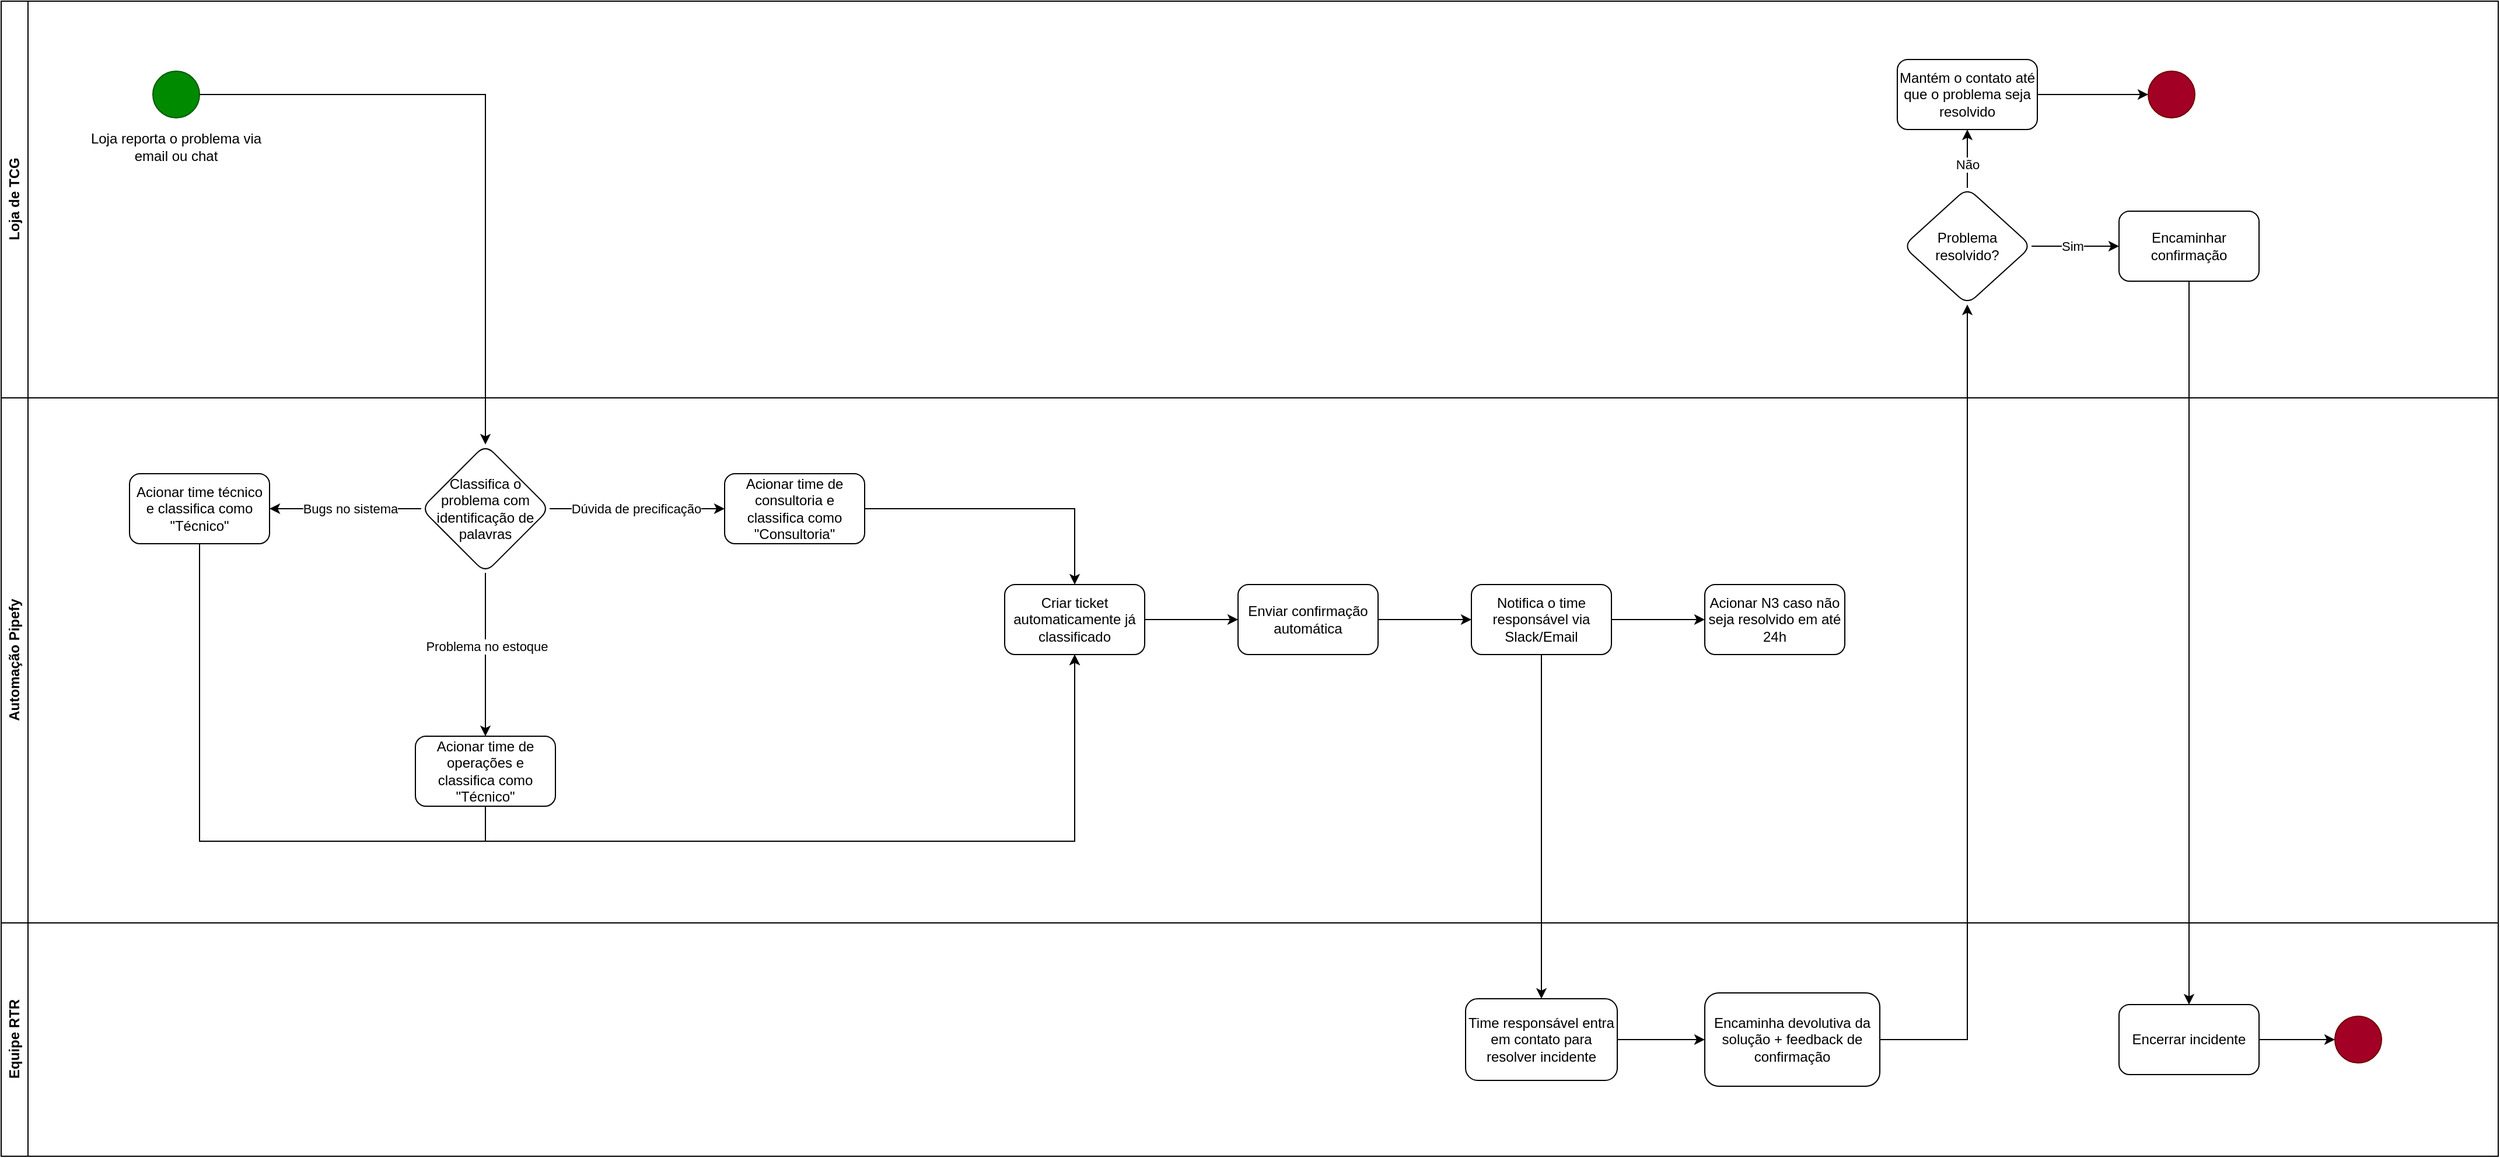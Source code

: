 <mxfile version="26.2.15">
  <diagram name="Página-1" id="t9Ym5BQmfKaSZrqKgATk">
    <mxGraphModel dx="2593" dy="1529" grid="1" gridSize="10" guides="1" tooltips="1" connect="1" arrows="1" fold="1" page="1" pageScale="1" pageWidth="827" pageHeight="1169" math="0" shadow="0">
      <root>
        <mxCell id="0" />
        <mxCell id="1" parent="0" />
        <mxCell id="Dch0LLFMQWvPrMKnwIIa-13" style="edgeStyle=orthogonalEdgeStyle;rounded=0;orthogonalLoop=1;jettySize=auto;html=1;entryX=0.5;entryY=0;entryDx=0;entryDy=0;" edge="1" parent="1" source="Dch0LLFMQWvPrMKnwIIa-2" target="Dch0LLFMQWvPrMKnwIIa-11">
          <mxGeometry relative="1" as="geometry" />
        </mxCell>
        <mxCell id="Dch0LLFMQWvPrMKnwIIa-4" value="Loja de TCG" style="swimlane;horizontal=0;whiteSpace=wrap;html=1;" vertex="1" parent="1">
          <mxGeometry y="10" width="2140" height="340" as="geometry" />
        </mxCell>
        <mxCell id="Dch0LLFMQWvPrMKnwIIa-3" value="Loja reporta o problema via email ou chat" style="text;html=1;align=center;verticalAlign=middle;whiteSpace=wrap;rounded=0;" vertex="1" parent="Dch0LLFMQWvPrMKnwIIa-4">
          <mxGeometry x="75" y="110" width="150" height="30" as="geometry" />
        </mxCell>
        <mxCell id="Dch0LLFMQWvPrMKnwIIa-2" value="" style="ellipse;whiteSpace=wrap;html=1;aspect=fixed;fillColor=#008a00;fontColor=#ffffff;strokeColor=#005700;" vertex="1" parent="Dch0LLFMQWvPrMKnwIIa-4">
          <mxGeometry x="130" y="60" width="40" height="40" as="geometry" />
        </mxCell>
        <mxCell id="Dch0LLFMQWvPrMKnwIIa-71" value="" style="edgeStyle=orthogonalEdgeStyle;rounded=0;orthogonalLoop=1;jettySize=auto;html=1;" edge="1" parent="Dch0LLFMQWvPrMKnwIIa-4" source="Dch0LLFMQWvPrMKnwIIa-68" target="Dch0LLFMQWvPrMKnwIIa-70">
          <mxGeometry relative="1" as="geometry" />
        </mxCell>
        <mxCell id="Dch0LLFMQWvPrMKnwIIa-72" value="Sim" style="edgeLabel;html=1;align=center;verticalAlign=middle;resizable=0;points=[];" vertex="1" connectable="0" parent="Dch0LLFMQWvPrMKnwIIa-71">
          <mxGeometry x="-0.064" relative="1" as="geometry">
            <mxPoint as="offset" />
          </mxGeometry>
        </mxCell>
        <mxCell id="Dch0LLFMQWvPrMKnwIIa-74" value="" style="edgeStyle=orthogonalEdgeStyle;rounded=0;orthogonalLoop=1;jettySize=auto;html=1;" edge="1" parent="Dch0LLFMQWvPrMKnwIIa-4" source="Dch0LLFMQWvPrMKnwIIa-68" target="Dch0LLFMQWvPrMKnwIIa-73">
          <mxGeometry relative="1" as="geometry" />
        </mxCell>
        <mxCell id="Dch0LLFMQWvPrMKnwIIa-75" value="Não" style="edgeLabel;html=1;align=center;verticalAlign=middle;resizable=0;points=[];" vertex="1" connectable="0" parent="Dch0LLFMQWvPrMKnwIIa-74">
          <mxGeometry x="0.164" y="-3" relative="1" as="geometry">
            <mxPoint x="-3" y="9" as="offset" />
          </mxGeometry>
        </mxCell>
        <mxCell id="Dch0LLFMQWvPrMKnwIIa-68" value="Problema resolvido?" style="rhombus;whiteSpace=wrap;html=1;rounded=1;" vertex="1" parent="Dch0LLFMQWvPrMKnwIIa-4">
          <mxGeometry x="1630" y="160" width="110" height="100" as="geometry" />
        </mxCell>
        <mxCell id="Dch0LLFMQWvPrMKnwIIa-70" value="Encaminhar confirmação" style="whiteSpace=wrap;html=1;rounded=1;" vertex="1" parent="Dch0LLFMQWvPrMKnwIIa-4">
          <mxGeometry x="1815" y="180" width="120" height="60" as="geometry" />
        </mxCell>
        <mxCell id="Dch0LLFMQWvPrMKnwIIa-77" value="" style="edgeStyle=orthogonalEdgeStyle;rounded=0;orthogonalLoop=1;jettySize=auto;html=1;" edge="1" parent="Dch0LLFMQWvPrMKnwIIa-4" source="Dch0LLFMQWvPrMKnwIIa-73">
          <mxGeometry relative="1" as="geometry">
            <mxPoint x="1840" y="80" as="targetPoint" />
          </mxGeometry>
        </mxCell>
        <mxCell id="Dch0LLFMQWvPrMKnwIIa-73" value="Mantém o contato até que o problema seja resolvido" style="whiteSpace=wrap;html=1;rounded=1;" vertex="1" parent="Dch0LLFMQWvPrMKnwIIa-4">
          <mxGeometry x="1625" y="50" width="120" height="60" as="geometry" />
        </mxCell>
        <mxCell id="Dch0LLFMQWvPrMKnwIIa-78" value="" style="ellipse;whiteSpace=wrap;html=1;aspect=fixed;fillColor=#a20025;fontColor=#ffffff;strokeColor=#6F0000;" vertex="1" parent="Dch0LLFMQWvPrMKnwIIa-4">
          <mxGeometry x="1840" y="60" width="40" height="40" as="geometry" />
        </mxCell>
        <mxCell id="Dch0LLFMQWvPrMKnwIIa-5" value="Automação Pipefy" style="swimlane;horizontal=0;whiteSpace=wrap;html=1;" vertex="1" parent="1">
          <mxGeometry y="350" width="2140" height="450" as="geometry" />
        </mxCell>
        <mxCell id="Dch0LLFMQWvPrMKnwIIa-15" value="" style="edgeStyle=orthogonalEdgeStyle;rounded=0;orthogonalLoop=1;jettySize=auto;html=1;" edge="1" parent="Dch0LLFMQWvPrMKnwIIa-5" source="Dch0LLFMQWvPrMKnwIIa-11" target="Dch0LLFMQWvPrMKnwIIa-14">
          <mxGeometry relative="1" as="geometry" />
        </mxCell>
        <mxCell id="Dch0LLFMQWvPrMKnwIIa-20" value="Bugs no sistema" style="edgeLabel;html=1;align=center;verticalAlign=middle;resizable=0;points=[];" vertex="1" connectable="0" parent="Dch0LLFMQWvPrMKnwIIa-15">
          <mxGeometry x="0.077" relative="1" as="geometry">
            <mxPoint x="9" as="offset" />
          </mxGeometry>
        </mxCell>
        <mxCell id="Dch0LLFMQWvPrMKnwIIa-17" value="" style="edgeStyle=orthogonalEdgeStyle;rounded=0;orthogonalLoop=1;jettySize=auto;html=1;" edge="1" parent="Dch0LLFMQWvPrMKnwIIa-5" source="Dch0LLFMQWvPrMKnwIIa-11" target="Dch0LLFMQWvPrMKnwIIa-16">
          <mxGeometry relative="1" as="geometry" />
        </mxCell>
        <mxCell id="Dch0LLFMQWvPrMKnwIIa-22" value="Dúvida de precificação" style="edgeLabel;html=1;align=center;verticalAlign=middle;resizable=0;points=[];" vertex="1" connectable="0" parent="Dch0LLFMQWvPrMKnwIIa-17">
          <mxGeometry x="0.204" relative="1" as="geometry">
            <mxPoint x="-17" as="offset" />
          </mxGeometry>
        </mxCell>
        <mxCell id="Dch0LLFMQWvPrMKnwIIa-19" value="" style="edgeStyle=orthogonalEdgeStyle;rounded=0;orthogonalLoop=1;jettySize=auto;html=1;" edge="1" parent="Dch0LLFMQWvPrMKnwIIa-5" source="Dch0LLFMQWvPrMKnwIIa-11" target="Dch0LLFMQWvPrMKnwIIa-18">
          <mxGeometry relative="1" as="geometry" />
        </mxCell>
        <mxCell id="Dch0LLFMQWvPrMKnwIIa-23" value="Problema no estoque" style="edgeLabel;html=1;align=center;verticalAlign=middle;resizable=0;points=[];" vertex="1" connectable="0" parent="Dch0LLFMQWvPrMKnwIIa-19">
          <mxGeometry x="-0.1" y="1" relative="1" as="geometry">
            <mxPoint as="offset" />
          </mxGeometry>
        </mxCell>
        <mxCell id="Dch0LLFMQWvPrMKnwIIa-11" value="Classifica o problema com identificação de palavras" style="rhombus;whiteSpace=wrap;html=1;rounded=1;" vertex="1" parent="Dch0LLFMQWvPrMKnwIIa-5">
          <mxGeometry x="360" y="40" width="110" height="110" as="geometry" />
        </mxCell>
        <mxCell id="Dch0LLFMQWvPrMKnwIIa-26" style="edgeStyle=orthogonalEdgeStyle;rounded=0;orthogonalLoop=1;jettySize=auto;html=1;entryX=0.5;entryY=1;entryDx=0;entryDy=0;" edge="1" parent="Dch0LLFMQWvPrMKnwIIa-5" source="Dch0LLFMQWvPrMKnwIIa-14" target="Dch0LLFMQWvPrMKnwIIa-24">
          <mxGeometry relative="1" as="geometry">
            <Array as="points">
              <mxPoint x="170" y="380" />
              <mxPoint x="920" y="380" />
            </Array>
          </mxGeometry>
        </mxCell>
        <mxCell id="Dch0LLFMQWvPrMKnwIIa-14" value="Acionar time técnico e classifica como &quot;Técnico&quot;" style="whiteSpace=wrap;html=1;rounded=1;" vertex="1" parent="Dch0LLFMQWvPrMKnwIIa-5">
          <mxGeometry x="110" y="65" width="120" height="60" as="geometry" />
        </mxCell>
        <mxCell id="Dch0LLFMQWvPrMKnwIIa-25" style="edgeStyle=orthogonalEdgeStyle;rounded=0;orthogonalLoop=1;jettySize=auto;html=1;entryX=0.5;entryY=0;entryDx=0;entryDy=0;" edge="1" parent="Dch0LLFMQWvPrMKnwIIa-5" source="Dch0LLFMQWvPrMKnwIIa-16" target="Dch0LLFMQWvPrMKnwIIa-24">
          <mxGeometry relative="1" as="geometry" />
        </mxCell>
        <mxCell id="Dch0LLFMQWvPrMKnwIIa-16" value="Acionar time de consultoria e classifica como &quot;Consultoria&quot;" style="whiteSpace=wrap;html=1;rounded=1;" vertex="1" parent="Dch0LLFMQWvPrMKnwIIa-5">
          <mxGeometry x="620" y="65" width="120" height="60" as="geometry" />
        </mxCell>
        <mxCell id="Dch0LLFMQWvPrMKnwIIa-27" style="edgeStyle=orthogonalEdgeStyle;rounded=0;orthogonalLoop=1;jettySize=auto;html=1;entryX=0.5;entryY=1;entryDx=0;entryDy=0;" edge="1" parent="Dch0LLFMQWvPrMKnwIIa-5" source="Dch0LLFMQWvPrMKnwIIa-18" target="Dch0LLFMQWvPrMKnwIIa-24">
          <mxGeometry relative="1" as="geometry">
            <Array as="points">
              <mxPoint x="415" y="380" />
              <mxPoint x="920" y="380" />
            </Array>
          </mxGeometry>
        </mxCell>
        <mxCell id="Dch0LLFMQWvPrMKnwIIa-18" value="Acionar time de operações e classifica como &quot;Técnico&quot;" style="whiteSpace=wrap;html=1;rounded=1;" vertex="1" parent="Dch0LLFMQWvPrMKnwIIa-5">
          <mxGeometry x="355" y="290" width="120" height="60" as="geometry" />
        </mxCell>
        <mxCell id="Dch0LLFMQWvPrMKnwIIa-29" value="" style="edgeStyle=orthogonalEdgeStyle;rounded=0;orthogonalLoop=1;jettySize=auto;html=1;" edge="1" parent="Dch0LLFMQWvPrMKnwIIa-5" source="Dch0LLFMQWvPrMKnwIIa-24" target="Dch0LLFMQWvPrMKnwIIa-28">
          <mxGeometry relative="1" as="geometry" />
        </mxCell>
        <mxCell id="Dch0LLFMQWvPrMKnwIIa-24" value="Criar ticket automaticamente já classificado" style="rounded=1;whiteSpace=wrap;html=1;" vertex="1" parent="Dch0LLFMQWvPrMKnwIIa-5">
          <mxGeometry x="860" y="160" width="120" height="60" as="geometry" />
        </mxCell>
        <mxCell id="Dch0LLFMQWvPrMKnwIIa-31" value="" style="edgeStyle=orthogonalEdgeStyle;rounded=0;orthogonalLoop=1;jettySize=auto;html=1;" edge="1" parent="Dch0LLFMQWvPrMKnwIIa-5" source="Dch0LLFMQWvPrMKnwIIa-28" target="Dch0LLFMQWvPrMKnwIIa-30">
          <mxGeometry relative="1" as="geometry" />
        </mxCell>
        <mxCell id="Dch0LLFMQWvPrMKnwIIa-28" value="Enviar confirmação automática" style="rounded=1;whiteSpace=wrap;html=1;" vertex="1" parent="Dch0LLFMQWvPrMKnwIIa-5">
          <mxGeometry x="1060" y="160" width="120" height="60" as="geometry" />
        </mxCell>
        <mxCell id="Dch0LLFMQWvPrMKnwIIa-35" value="" style="edgeStyle=orthogonalEdgeStyle;rounded=0;orthogonalLoop=1;jettySize=auto;html=1;" edge="1" parent="Dch0LLFMQWvPrMKnwIIa-5" source="Dch0LLFMQWvPrMKnwIIa-30" target="Dch0LLFMQWvPrMKnwIIa-34">
          <mxGeometry relative="1" as="geometry" />
        </mxCell>
        <mxCell id="Dch0LLFMQWvPrMKnwIIa-30" value="Notifica o time responsável via Slack/Email" style="rounded=1;whiteSpace=wrap;html=1;" vertex="1" parent="Dch0LLFMQWvPrMKnwIIa-5">
          <mxGeometry x="1260" y="160" width="120" height="60" as="geometry" />
        </mxCell>
        <mxCell id="Dch0LLFMQWvPrMKnwIIa-34" value="Acionar N3 caso não seja resolvido em até 24h" style="rounded=1;whiteSpace=wrap;html=1;" vertex="1" parent="Dch0LLFMQWvPrMKnwIIa-5">
          <mxGeometry x="1460" y="160" width="120" height="60" as="geometry" />
        </mxCell>
        <mxCell id="Dch0LLFMQWvPrMKnwIIa-63" value="Equipe RTR" style="swimlane;horizontal=0;whiteSpace=wrap;html=1;" vertex="1" parent="1">
          <mxGeometry y="800" width="2140" height="200" as="geometry" />
        </mxCell>
        <mxCell id="Dch0LLFMQWvPrMKnwIIa-67" value="" style="edgeStyle=orthogonalEdgeStyle;rounded=0;orthogonalLoop=1;jettySize=auto;html=1;" edge="1" parent="Dch0LLFMQWvPrMKnwIIa-63" source="Dch0LLFMQWvPrMKnwIIa-64" target="Dch0LLFMQWvPrMKnwIIa-66">
          <mxGeometry relative="1" as="geometry" />
        </mxCell>
        <mxCell id="Dch0LLFMQWvPrMKnwIIa-64" value="Time responsável entra em contato para resolver incidente" style="rounded=1;whiteSpace=wrap;html=1;" vertex="1" parent="Dch0LLFMQWvPrMKnwIIa-63">
          <mxGeometry x="1255" y="65" width="130" height="70" as="geometry" />
        </mxCell>
        <mxCell id="Dch0LLFMQWvPrMKnwIIa-66" value="Encaminha devolutiva da solução + feedback de confirmação" style="rounded=1;whiteSpace=wrap;html=1;" vertex="1" parent="Dch0LLFMQWvPrMKnwIIa-63">
          <mxGeometry x="1460" y="60" width="150" height="80" as="geometry" />
        </mxCell>
        <mxCell id="Dch0LLFMQWvPrMKnwIIa-82" style="edgeStyle=orthogonalEdgeStyle;rounded=0;orthogonalLoop=1;jettySize=auto;html=1;entryX=0;entryY=0.5;entryDx=0;entryDy=0;" edge="1" parent="Dch0LLFMQWvPrMKnwIIa-63" source="Dch0LLFMQWvPrMKnwIIa-79" target="Dch0LLFMQWvPrMKnwIIa-81">
          <mxGeometry relative="1" as="geometry" />
        </mxCell>
        <mxCell id="Dch0LLFMQWvPrMKnwIIa-79" value="Encerrar incidente" style="whiteSpace=wrap;html=1;rounded=1;" vertex="1" parent="Dch0LLFMQWvPrMKnwIIa-63">
          <mxGeometry x="1815" y="70" width="120" height="60" as="geometry" />
        </mxCell>
        <mxCell id="Dch0LLFMQWvPrMKnwIIa-81" value="" style="ellipse;whiteSpace=wrap;html=1;aspect=fixed;fillColor=#a20025;fontColor=#ffffff;strokeColor=#6F0000;" vertex="1" parent="Dch0LLFMQWvPrMKnwIIa-63">
          <mxGeometry x="2000" y="80" width="40" height="40" as="geometry" />
        </mxCell>
        <mxCell id="Dch0LLFMQWvPrMKnwIIa-65" value="" style="edgeStyle=orthogonalEdgeStyle;rounded=0;orthogonalLoop=1;jettySize=auto;html=1;" edge="1" parent="1" source="Dch0LLFMQWvPrMKnwIIa-30" target="Dch0LLFMQWvPrMKnwIIa-64">
          <mxGeometry relative="1" as="geometry" />
        </mxCell>
        <mxCell id="Dch0LLFMQWvPrMKnwIIa-69" value="" style="edgeStyle=orthogonalEdgeStyle;rounded=0;orthogonalLoop=1;jettySize=auto;html=1;" edge="1" parent="1" source="Dch0LLFMQWvPrMKnwIIa-66" target="Dch0LLFMQWvPrMKnwIIa-68">
          <mxGeometry relative="1" as="geometry" />
        </mxCell>
        <mxCell id="Dch0LLFMQWvPrMKnwIIa-80" value="" style="edgeStyle=orthogonalEdgeStyle;rounded=0;orthogonalLoop=1;jettySize=auto;html=1;" edge="1" parent="1" source="Dch0LLFMQWvPrMKnwIIa-70" target="Dch0LLFMQWvPrMKnwIIa-79">
          <mxGeometry relative="1" as="geometry" />
        </mxCell>
      </root>
    </mxGraphModel>
  </diagram>
</mxfile>
